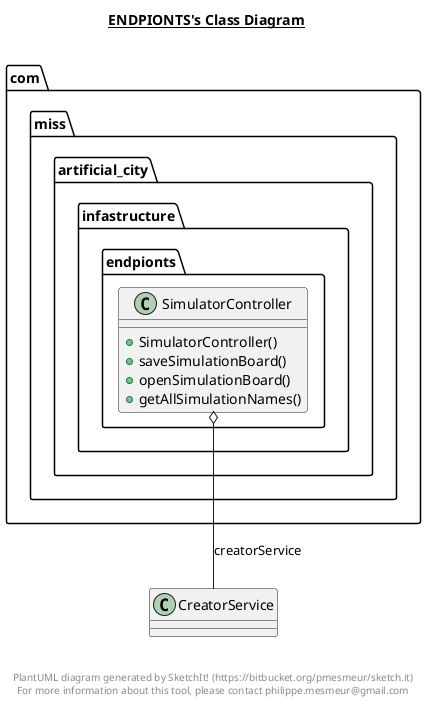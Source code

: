 @startuml

title __ENDPIONTS's Class Diagram__\n

  package com.miss.artificial_city {
    package com.miss.artificial_city.infastructure.endpionts {
      class SimulatorController {
          + SimulatorController()
          + saveSimulationBoard()
          + openSimulationBoard()
          + getAllSimulationNames()
      }
    }
  }
  

  SimulatorController o-- CreatorService : creatorService


right footer


PlantUML diagram generated by SketchIt! (https://bitbucket.org/pmesmeur/sketch.it)
For more information about this tool, please contact philippe.mesmeur@gmail.com
endfooter

@enduml
